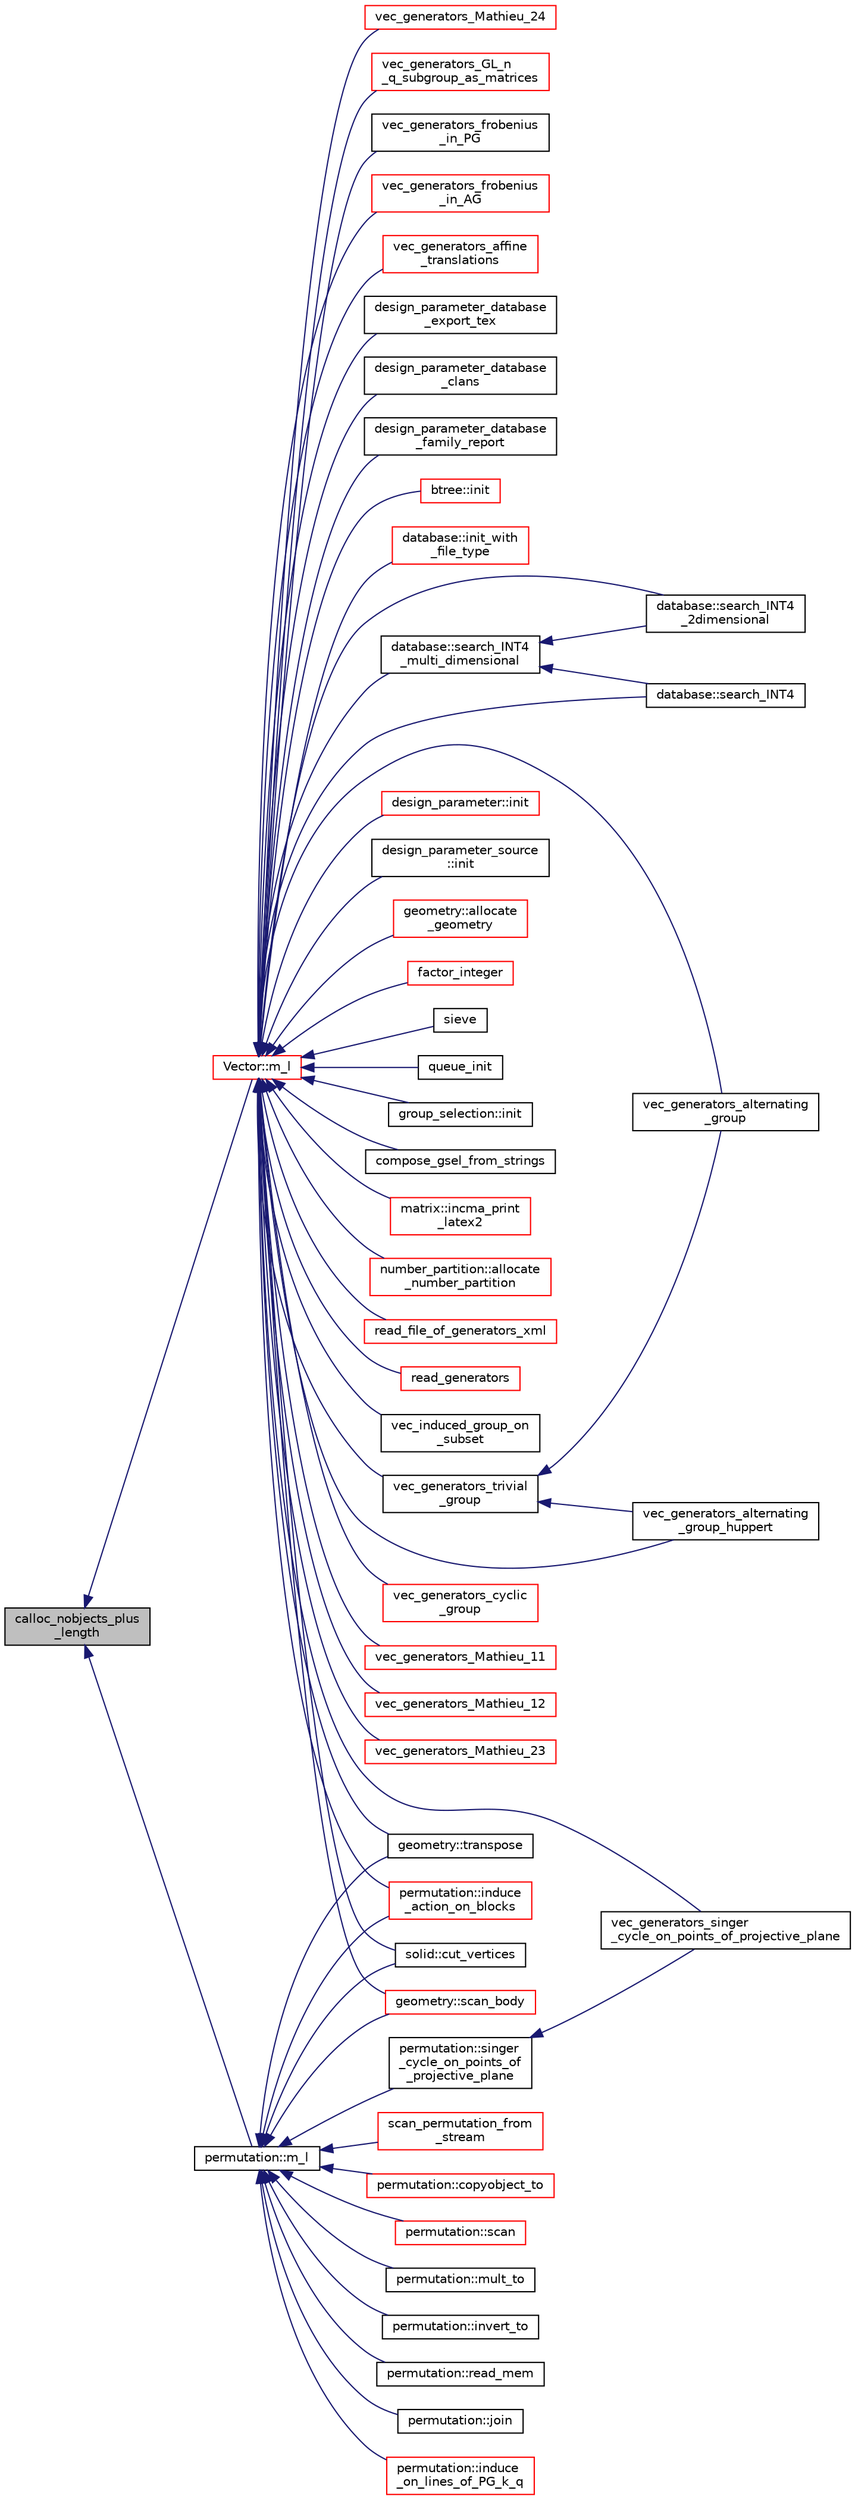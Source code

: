 digraph "calloc_nobjects_plus_length"
{
  edge [fontname="Helvetica",fontsize="10",labelfontname="Helvetica",labelfontsize="10"];
  node [fontname="Helvetica",fontsize="10",shape=record];
  rankdir="LR";
  Node1289 [label="calloc_nobjects_plus\l_length",height=0.2,width=0.4,color="black", fillcolor="grey75", style="filled", fontcolor="black"];
  Node1289 -> Node1290 [dir="back",color="midnightblue",fontsize="10",style="solid",fontname="Helvetica"];
  Node1290 [label="permutation::m_l",height=0.2,width=0.4,color="black", fillcolor="white", style="filled",URL="$d0/d08/classpermutation.html#a9cf73421f89b2c24cf2d08f002752030"];
  Node1290 -> Node1291 [dir="back",color="midnightblue",fontsize="10",style="solid",fontname="Helvetica"];
  Node1291 [label="geometry::scan_body",height=0.2,width=0.4,color="red", fillcolor="white", style="filled",URL="$da/d44/classgeometry.html#a71bc2e3a3f4ca02e8518ab5518a4e0df"];
  Node1290 -> Node1294 [dir="back",color="midnightblue",fontsize="10",style="solid",fontname="Helvetica"];
  Node1294 [label="geometry::transpose",height=0.2,width=0.4,color="black", fillcolor="white", style="filled",URL="$da/d44/classgeometry.html#ad7132289ee0bc683f8c00c6762bb5035"];
  Node1290 -> Node1295 [dir="back",color="midnightblue",fontsize="10",style="solid",fontname="Helvetica"];
  Node1295 [label="permutation::copyobject_to",height=0.2,width=0.4,color="red", fillcolor="white", style="filled",URL="$d0/d08/classpermutation.html#aed08e7ec26ec8ba0ed8c656a819ce43a"];
  Node1290 -> Node1297 [dir="back",color="midnightblue",fontsize="10",style="solid",fontname="Helvetica"];
  Node1297 [label="permutation::scan",height=0.2,width=0.4,color="red", fillcolor="white", style="filled",URL="$d0/d08/classpermutation.html#a826e0fbc7234cbbff949d3e31a863d0a"];
  Node1290 -> Node1299 [dir="back",color="midnightblue",fontsize="10",style="solid",fontname="Helvetica"];
  Node1299 [label="permutation::mult_to",height=0.2,width=0.4,color="black", fillcolor="white", style="filled",URL="$d0/d08/classpermutation.html#abbd320f211ed730261c31fecd5a567bb"];
  Node1290 -> Node1300 [dir="back",color="midnightblue",fontsize="10",style="solid",fontname="Helvetica"];
  Node1300 [label="permutation::invert_to",height=0.2,width=0.4,color="black", fillcolor="white", style="filled",URL="$d0/d08/classpermutation.html#a1209ecbc8fdb0320a38218bd0c15c5fa"];
  Node1290 -> Node1301 [dir="back",color="midnightblue",fontsize="10",style="solid",fontname="Helvetica"];
  Node1301 [label="permutation::read_mem",height=0.2,width=0.4,color="black", fillcolor="white", style="filled",URL="$d0/d08/classpermutation.html#ad3c756e8f0db2c95dfa7e6834c4bbaa3"];
  Node1290 -> Node1302 [dir="back",color="midnightblue",fontsize="10",style="solid",fontname="Helvetica"];
  Node1302 [label="permutation::induce\l_action_on_blocks",height=0.2,width=0.4,color="red", fillcolor="white", style="filled",URL="$d0/d08/classpermutation.html#aa059d415966f85e6cf0753f20b80d4ab"];
  Node1290 -> Node1304 [dir="back",color="midnightblue",fontsize="10",style="solid",fontname="Helvetica"];
  Node1304 [label="permutation::join",height=0.2,width=0.4,color="black", fillcolor="white", style="filled",URL="$d0/d08/classpermutation.html#a0a365befaed477cb76f21ed2b3f44d42"];
  Node1290 -> Node1305 [dir="back",color="midnightblue",fontsize="10",style="solid",fontname="Helvetica"];
  Node1305 [label="permutation::induce\l_on_lines_of_PG_k_q",height=0.2,width=0.4,color="red", fillcolor="white", style="filled",URL="$d0/d08/classpermutation.html#a3e01585ffb15282fc45a3158c5ad0b76"];
  Node1290 -> Node1307 [dir="back",color="midnightblue",fontsize="10",style="solid",fontname="Helvetica"];
  Node1307 [label="permutation::singer\l_cycle_on_points_of\l_projective_plane",height=0.2,width=0.4,color="black", fillcolor="white", style="filled",URL="$d0/d08/classpermutation.html#a013701d741e69609903a93f3874308f4"];
  Node1307 -> Node1308 [dir="back",color="midnightblue",fontsize="10",style="solid",fontname="Helvetica"];
  Node1308 [label="vec_generators_singer\l_cycle_on_points_of_projective_plane",height=0.2,width=0.4,color="black", fillcolor="white", style="filled",URL="$d0/dd3/perm__group__gens_8_c.html#ac6282a87dd1be1a9024a460f89e6d756"];
  Node1290 -> Node1309 [dir="back",color="midnightblue",fontsize="10",style="solid",fontname="Helvetica"];
  Node1309 [label="solid::cut_vertices",height=0.2,width=0.4,color="black", fillcolor="white", style="filled",URL="$d8/def/classsolid.html#a286d7bb090878dfbdc2fcd0dcf4739ce"];
  Node1290 -> Node1310 [dir="back",color="midnightblue",fontsize="10",style="solid",fontname="Helvetica"];
  Node1310 [label="scan_permutation_from\l_stream",height=0.2,width=0.4,color="red", fillcolor="white", style="filled",URL="$d4/d74/util_8_c.html#adf84ccaf0a1fda4496d2f60a33c53b88"];
  Node1289 -> Node1318 [dir="back",color="midnightblue",fontsize="10",style="solid",fontname="Helvetica"];
  Node1318 [label="Vector::m_l",height=0.2,width=0.4,color="red", fillcolor="white", style="filled",URL="$d5/db2/class_vector.html#a00f5520c2a6b4f5282a1a8bcf8ea74eb"];
  Node1318 -> Node1319 [dir="back",color="midnightblue",fontsize="10",style="solid",fontname="Helvetica"];
  Node1319 [label="design_parameter_database\l_export_tex",height=0.2,width=0.4,color="black", fillcolor="white", style="filled",URL="$d9/d60/discreta_8h.html#a075808c1cf57d126d15a0d7794716de7"];
  Node1318 -> Node1320 [dir="back",color="midnightblue",fontsize="10",style="solid",fontname="Helvetica"];
  Node1320 [label="design_parameter_database\l_clans",height=0.2,width=0.4,color="black", fillcolor="white", style="filled",URL="$d9/d60/discreta_8h.html#a730cc0fd8e835bbaa467231eebffd74e"];
  Node1318 -> Node1321 [dir="back",color="midnightblue",fontsize="10",style="solid",fontname="Helvetica"];
  Node1321 [label="design_parameter_database\l_family_report",height=0.2,width=0.4,color="black", fillcolor="white", style="filled",URL="$d9/d60/discreta_8h.html#a197e657d0a2ec8bb4d40e03438dc3fd7"];
  Node1318 -> Node1322 [dir="back",color="midnightblue",fontsize="10",style="solid",fontname="Helvetica"];
  Node1322 [label="btree::init",height=0.2,width=0.4,color="red", fillcolor="white", style="filled",URL="$dd/db0/classbtree.html#a3c88706e9886f1f9bc142b511aeab642"];
  Node1318 -> Node1374 [dir="back",color="midnightblue",fontsize="10",style="solid",fontname="Helvetica"];
  Node1374 [label="database::init_with\l_file_type",height=0.2,width=0.4,color="red", fillcolor="white", style="filled",URL="$db/d72/classdatabase.html#a3b7a27f69a64812a6bfd765158d62476"];
  Node1318 -> Node1376 [dir="back",color="midnightblue",fontsize="10",style="solid",fontname="Helvetica"];
  Node1376 [label="database::search_INT4",height=0.2,width=0.4,color="black", fillcolor="white", style="filled",URL="$db/d72/classdatabase.html#aeda62e67888923cd968674ec2ed08007"];
  Node1318 -> Node1377 [dir="back",color="midnightblue",fontsize="10",style="solid",fontname="Helvetica"];
  Node1377 [label="database::search_INT4\l_2dimensional",height=0.2,width=0.4,color="black", fillcolor="white", style="filled",URL="$db/d72/classdatabase.html#a10e70413e55aca54a2fe1b02066e3947"];
  Node1318 -> Node1378 [dir="back",color="midnightblue",fontsize="10",style="solid",fontname="Helvetica"];
  Node1378 [label="database::search_INT4\l_multi_dimensional",height=0.2,width=0.4,color="black", fillcolor="white", style="filled",URL="$db/d72/classdatabase.html#a43a31b0e56d1401185a452a6686666aa"];
  Node1378 -> Node1376 [dir="back",color="midnightblue",fontsize="10",style="solid",fontname="Helvetica"];
  Node1378 -> Node1377 [dir="back",color="midnightblue",fontsize="10",style="solid",fontname="Helvetica"];
  Node1318 -> Node1379 [dir="back",color="midnightblue",fontsize="10",style="solid",fontname="Helvetica"];
  Node1379 [label="design_parameter::init",height=0.2,width=0.4,color="red", fillcolor="white", style="filled",URL="$da/d94/classdesign__parameter.html#af77829be8d9058a84169c36143307b5d"];
  Node1318 -> Node1384 [dir="back",color="midnightblue",fontsize="10",style="solid",fontname="Helvetica"];
  Node1384 [label="design_parameter_source\l::init",height=0.2,width=0.4,color="black", fillcolor="white", style="filled",URL="$df/d4b/classdesign__parameter__source.html#afccf1773adfffec18fd96efaec208b93"];
  Node1318 -> Node1385 [dir="back",color="midnightblue",fontsize="10",style="solid",fontname="Helvetica"];
  Node1385 [label="geometry::allocate\l_geometry",height=0.2,width=0.4,color="red", fillcolor="white", style="filled",URL="$da/d44/classgeometry.html#a243e84ff38207957ad5976020c19a033"];
  Node1318 -> Node1291 [dir="back",color="midnightblue",fontsize="10",style="solid",fontname="Helvetica"];
  Node1318 -> Node1294 [dir="back",color="midnightblue",fontsize="10",style="solid",fontname="Helvetica"];
  Node1318 -> Node1387 [dir="back",color="midnightblue",fontsize="10",style="solid",fontname="Helvetica"];
  Node1387 [label="factor_integer",height=0.2,width=0.4,color="red", fillcolor="white", style="filled",URL="$d3/d72/global_8_c.html#ab7a2d5a4156f2d475fa1b257a3380ef6"];
  Node1318 -> Node1394 [dir="back",color="midnightblue",fontsize="10",style="solid",fontname="Helvetica"];
  Node1394 [label="sieve",height=0.2,width=0.4,color="black", fillcolor="white", style="filled",URL="$d3/d72/global_8_c.html#a345c446e2e34a78955592030508a3bdb"];
  Node1318 -> Node1395 [dir="back",color="midnightblue",fontsize="10",style="solid",fontname="Helvetica"];
  Node1395 [label="queue_init",height=0.2,width=0.4,color="black", fillcolor="white", style="filled",URL="$d3/d72/global_8_c.html#a5fc0dec58681e5be05ad2041d536a7b7"];
  Node1318 -> Node1396 [dir="back",color="midnightblue",fontsize="10",style="solid",fontname="Helvetica"];
  Node1396 [label="group_selection::init",height=0.2,width=0.4,color="black", fillcolor="white", style="filled",URL="$d6/db0/classgroup__selection.html#ad12ab2226024716902e4a85c4772732b"];
  Node1318 -> Node1397 [dir="back",color="midnightblue",fontsize="10",style="solid",fontname="Helvetica"];
  Node1397 [label="compose_gsel_from_strings",height=0.2,width=0.4,color="black", fillcolor="white", style="filled",URL="$d5/d59/group__selection_8_c.html#ad7e135c37a81df277ecc3cf7c0243388"];
  Node1318 -> Node1398 [dir="back",color="midnightblue",fontsize="10",style="solid",fontname="Helvetica"];
  Node1398 [label="matrix::incma_print\l_latex2",height=0.2,width=0.4,color="red", fillcolor="white", style="filled",URL="$d1/d8d/classmatrix.html#a6e282efff2dd195d9aaf94343768106d"];
  Node1318 -> Node1403 [dir="back",color="midnightblue",fontsize="10",style="solid",fontname="Helvetica"];
  Node1403 [label="number_partition::allocate\l_number_partition",height=0.2,width=0.4,color="red", fillcolor="white", style="filled",URL="$df/d50/classnumber__partition.html#a3c5649dc95f5ca53df4b0c58de6c1dc5"];
  Node1318 -> Node1408 [dir="back",color="midnightblue",fontsize="10",style="solid",fontname="Helvetica"];
  Node1408 [label="read_file_of_generators_xml",height=0.2,width=0.4,color="red", fillcolor="white", style="filled",URL="$d0/dd3/perm__group__gens_8_c.html#acc8a80f029f6dab3698452c49e06b783"];
  Node1318 -> Node1411 [dir="back",color="midnightblue",fontsize="10",style="solid",fontname="Helvetica"];
  Node1411 [label="read_generators",height=0.2,width=0.4,color="red", fillcolor="white", style="filled",URL="$d0/dd3/perm__group__gens_8_c.html#a9e83943a9850c1c4c8ef0c293cd1d2b9"];
  Node1318 -> Node1413 [dir="back",color="midnightblue",fontsize="10",style="solid",fontname="Helvetica"];
  Node1413 [label="vec_induced_group_on\l_subset",height=0.2,width=0.4,color="black", fillcolor="white", style="filled",URL="$d0/dd3/perm__group__gens_8_c.html#a18fe71fe1f7f8c7d1cadc3efc1c6d788"];
  Node1318 -> Node1414 [dir="back",color="midnightblue",fontsize="10",style="solid",fontname="Helvetica"];
  Node1414 [label="vec_generators_trivial\l_group",height=0.2,width=0.4,color="black", fillcolor="white", style="filled",URL="$d0/dd3/perm__group__gens_8_c.html#ae405774a9bffab9b714a3da636bfde42"];
  Node1414 -> Node1415 [dir="back",color="midnightblue",fontsize="10",style="solid",fontname="Helvetica"];
  Node1415 [label="vec_generators_alternating\l_group",height=0.2,width=0.4,color="black", fillcolor="white", style="filled",URL="$d0/dd3/perm__group__gens_8_c.html#a34d3004f7ecbf30db1a05c884e130744"];
  Node1414 -> Node1416 [dir="back",color="midnightblue",fontsize="10",style="solid",fontname="Helvetica"];
  Node1416 [label="vec_generators_alternating\l_group_huppert",height=0.2,width=0.4,color="black", fillcolor="white", style="filled",URL="$d0/dd3/perm__group__gens_8_c.html#a5c62097e9ad2623b09a8dfbe9380db7d"];
  Node1318 -> Node1417 [dir="back",color="midnightblue",fontsize="10",style="solid",fontname="Helvetica"];
  Node1417 [label="vec_generators_cyclic\l_group",height=0.2,width=0.4,color="red", fillcolor="white", style="filled",URL="$d0/dd3/perm__group__gens_8_c.html#a87458d3ec3a12155abeb73c81bb3653c"];
  Node1318 -> Node1415 [dir="back",color="midnightblue",fontsize="10",style="solid",fontname="Helvetica"];
  Node1318 -> Node1416 [dir="back",color="midnightblue",fontsize="10",style="solid",fontname="Helvetica"];
  Node1318 -> Node1421 [dir="back",color="midnightblue",fontsize="10",style="solid",fontname="Helvetica"];
  Node1421 [label="vec_generators_Mathieu_11",height=0.2,width=0.4,color="red", fillcolor="white", style="filled",URL="$d0/dd3/perm__group__gens_8_c.html#a79f40f9f619ba6f8a6c32e6c1df04e52"];
  Node1318 -> Node1423 [dir="back",color="midnightblue",fontsize="10",style="solid",fontname="Helvetica"];
  Node1423 [label="vec_generators_Mathieu_12",height=0.2,width=0.4,color="red", fillcolor="white", style="filled",URL="$d0/dd3/perm__group__gens_8_c.html#a07c56b14e85701ba7f5105d7c953175b"];
  Node1318 -> Node1424 [dir="back",color="midnightblue",fontsize="10",style="solid",fontname="Helvetica"];
  Node1424 [label="vec_generators_Mathieu_23",height=0.2,width=0.4,color="red", fillcolor="white", style="filled",URL="$d0/dd3/perm__group__gens_8_c.html#a6728e2b0fff129a1db3e8d0dc8c86304"];
  Node1318 -> Node1425 [dir="back",color="midnightblue",fontsize="10",style="solid",fontname="Helvetica"];
  Node1425 [label="vec_generators_Mathieu_24",height=0.2,width=0.4,color="red", fillcolor="white", style="filled",URL="$d0/dd3/perm__group__gens_8_c.html#a2fc2258663a8a040ec6eca37c3ff1bf9"];
  Node1318 -> Node1426 [dir="back",color="midnightblue",fontsize="10",style="solid",fontname="Helvetica"];
  Node1426 [label="vec_generators_GL_n\l_q_subgroup_as_matrices",height=0.2,width=0.4,color="red", fillcolor="white", style="filled",URL="$d0/dd3/perm__group__gens_8_c.html#a67390878e31e37836b12fa5d56e72394"];
  Node1318 -> Node1433 [dir="back",color="midnightblue",fontsize="10",style="solid",fontname="Helvetica"];
  Node1433 [label="vec_generators_frobenius\l_in_PG",height=0.2,width=0.4,color="black", fillcolor="white", style="filled",URL="$d0/dd3/perm__group__gens_8_c.html#a9e10945efd7f35b31fdeb07fa51a86a7"];
  Node1318 -> Node1434 [dir="back",color="midnightblue",fontsize="10",style="solid",fontname="Helvetica"];
  Node1434 [label="vec_generators_frobenius\l_in_AG",height=0.2,width=0.4,color="red", fillcolor="white", style="filled",URL="$d0/dd3/perm__group__gens_8_c.html#aa7e25c62e5735b9785e9dfa02413cbab"];
  Node1318 -> Node1435 [dir="back",color="midnightblue",fontsize="10",style="solid",fontname="Helvetica"];
  Node1435 [label="vec_generators_affine\l_translations",height=0.2,width=0.4,color="red", fillcolor="white", style="filled",URL="$d0/dd3/perm__group__gens_8_c.html#a7823a00ce1bf9cd69d1f9543e594e0e6"];
  Node1318 -> Node1308 [dir="back",color="midnightblue",fontsize="10",style="solid",fontname="Helvetica"];
  Node1318 -> Node1302 [dir="back",color="midnightblue",fontsize="10",style="solid",fontname="Helvetica"];
  Node1318 -> Node1309 [dir="back",color="midnightblue",fontsize="10",style="solid",fontname="Helvetica"];
}
